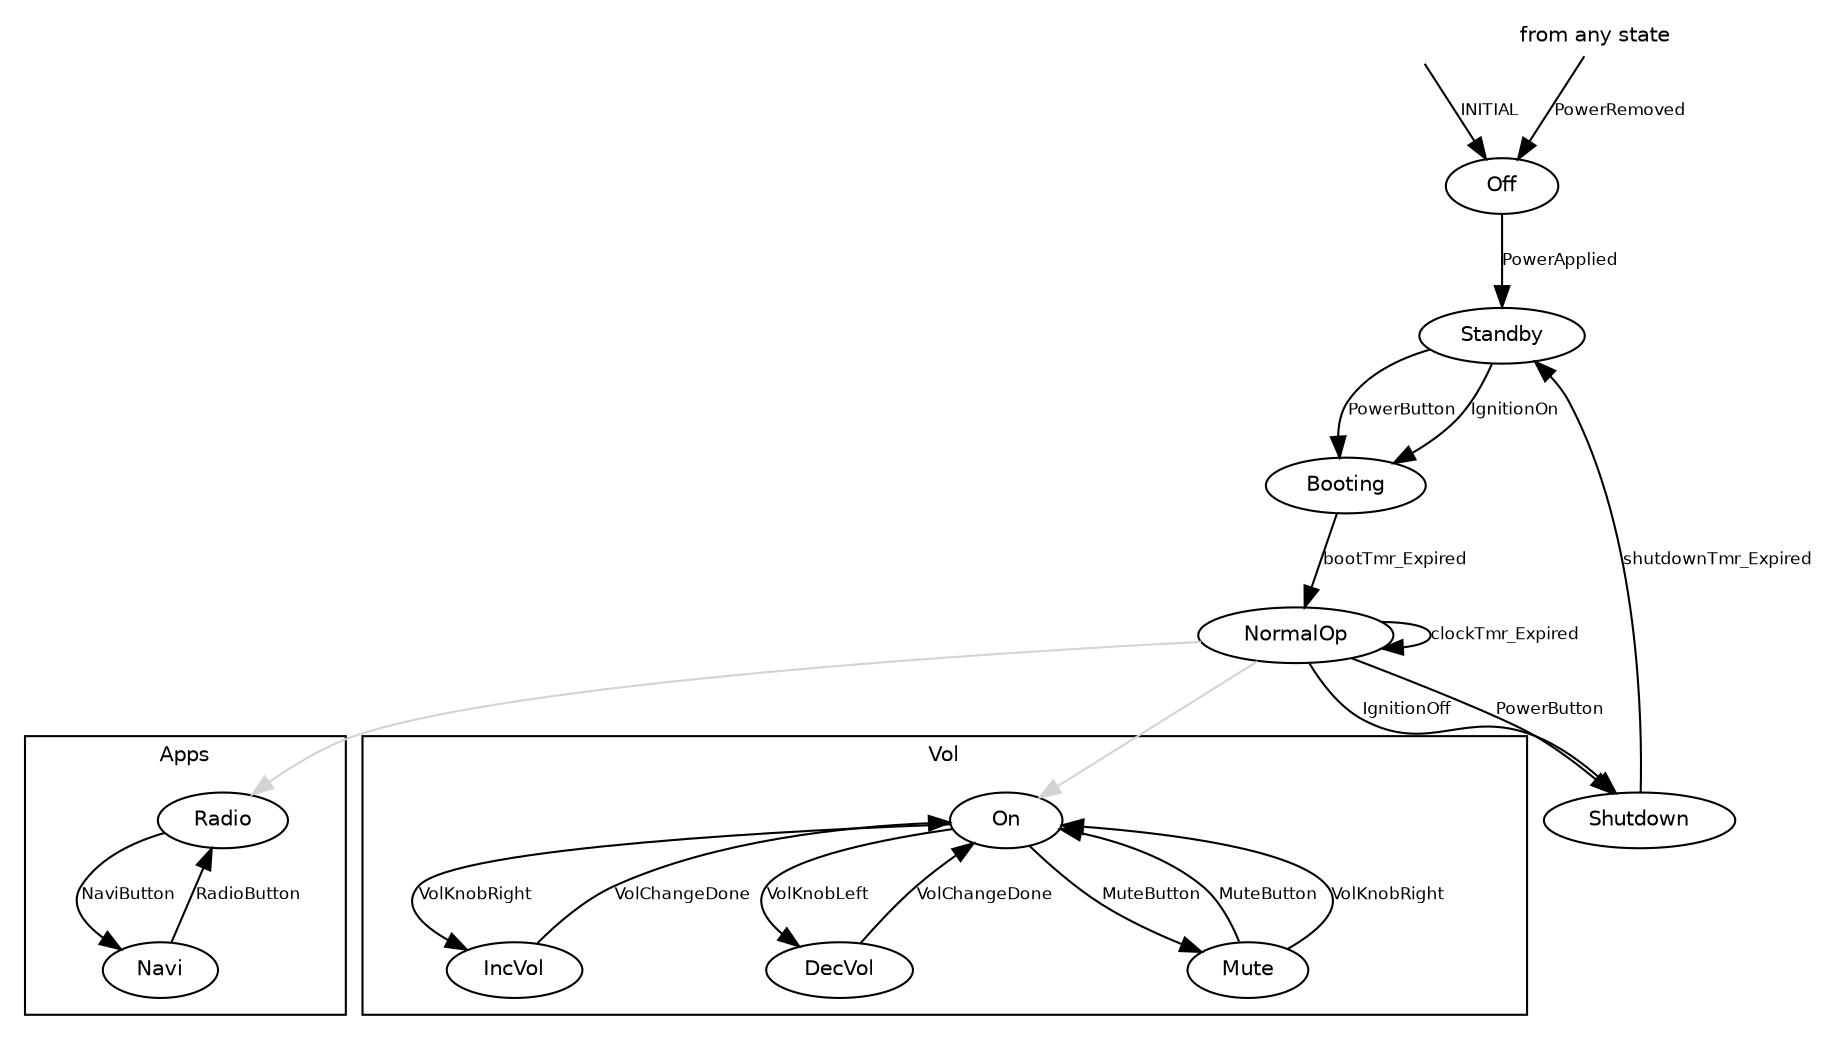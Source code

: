 digraph G {
   rankdir=TB;
   graph [fontname = "helvetica" fontsize=10 fontnodesep=0.1];
   node [fontname = "helvetica" fontsize=10 shape=ellipse color=black height=.1];
   edge [fontname = "helvetica" color=black fontsize=8 fontcolor=black];
   INIT [style=invisible];
   Off [label=Off];
   Standby [label=Standby];
   Booting [label=Booting];
   NormalOp [label=NormalOp];
   Shutdown [label=Shutdown];
   ANY [label="from any state" shape=none];
   INIT -> Off [label="INITIAL"];
   Off -> Standby [label="PowerApplied"];
   Standby -> Booting [label="PowerButton"];
   Standby -> Booting [label="IgnitionOn"];
   Booting -> NormalOp [label="bootTmr_Expired"];
   subgraph cluster_Apps {  
      label="Apps";
      Apps_Radio [label=Radio];
      Apps_Navi [label=Navi];
      Apps_Radio -> Apps_Navi [label="NaviButton"];
      Apps_Navi -> Apps_Radio [label="RadioButton"];
   }
   NormalOp -> Apps_Radio [color=lightgrey];
   subgraph cluster_Vol {  
      label="Vol";
      Vol_On [label=On];
      Vol_IncVol [label=IncVol];
      Vol_DecVol [label=DecVol];
      Vol_Mute [label=Mute];
      Vol_On -> Vol_Mute [label="MuteButton"];
      Vol_On -> Vol_IncVol [label="VolKnobRight"];
      Vol_On -> Vol_DecVol [label="VolKnobLeft"];
      Vol_IncVol -> Vol_On [label="VolChangeDone"];
      Vol_DecVol -> Vol_On [label="VolChangeDone"];
      Vol_Mute -> Vol_On [label="MuteButton"];
      Vol_Mute -> Vol_On [label="VolKnobRight"];
   }
   NormalOp -> Vol_On [color=lightgrey];
   NormalOp -> Shutdown [label="PowerButton"];
   NormalOp -> Shutdown [label="IgnitionOff"];
   NormalOp -> NormalOp [label="clockTmr_Expired"];
   Shutdown -> Standby [label="shutdownTmr_Expired"];
   ANY -> Off [label="PowerRemoved"];
}
